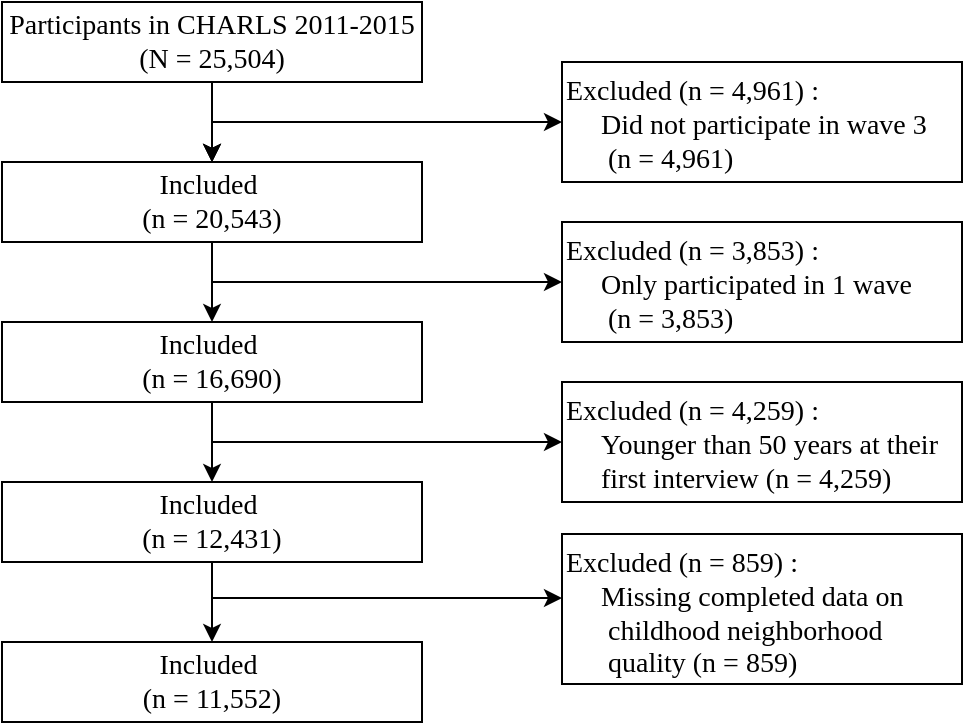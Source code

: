 <mxfile version="10.6.7" type="github"><diagram id="DSuhGR9CIeAhrYtNeFHA" name="Page-1"><mxGraphModel dx="695" dy="462" grid="1" gridSize="10" guides="1" tooltips="1" connect="1" arrows="1" fold="1" page="1" pageScale="1" pageWidth="827" pageHeight="1169" math="0" shadow="0"><root><mxCell id="0"/><mxCell id="1" parent="0"/><mxCell id="Jsd64yAzto0pwKJOwlLj-5" style="edgeStyle=orthogonalEdgeStyle;rounded=0;orthogonalLoop=1;jettySize=auto;html=1;exitX=0.5;exitY=1;exitDx=0;exitDy=0;fontFamily=Times New Roman;fontSize=14;" edge="1" parent="1" source="Jsd64yAzto0pwKJOwlLj-1" target="Jsd64yAzto0pwKJOwlLj-2"><mxGeometry relative="1" as="geometry"/></mxCell><mxCell id="Jsd64yAzto0pwKJOwlLj-1" value="Participants in CHARLS 2011-2015&lt;br style=&quot;font-size: 14px&quot;&gt;(N = 25,504)" style="rounded=0;whiteSpace=wrap;html=1;fontSize=14;fontFamily=Times New Roman;" vertex="1" parent="1"><mxGeometry x="120" y="40" width="210" height="40" as="geometry"/></mxCell><mxCell id="Jsd64yAzto0pwKJOwlLj-9" value="" style="edgeStyle=orthogonalEdgeStyle;rounded=0;orthogonalLoop=1;jettySize=auto;html=1;startArrow=classic;startFill=1;endArrow=none;endFill=0;fontFamily=Times New Roman;fontSize=14;" edge="1" parent="1" source="Jsd64yAzto0pwKJOwlLj-2" target="Jsd64yAzto0pwKJOwlLj-1"><mxGeometry relative="1" as="geometry"/></mxCell><mxCell id="Jsd64yAzto0pwKJOwlLj-10" value="" style="edgeStyle=orthogonalEdgeStyle;rounded=0;orthogonalLoop=1;jettySize=auto;html=1;startArrow=classic;startFill=1;endArrow=none;endFill=0;fontFamily=Times New Roman;fontSize=14;" edge="1" parent="1" source="Jsd64yAzto0pwKJOwlLj-2" target="Jsd64yAzto0pwKJOwlLj-1"><mxGeometry relative="1" as="geometry"/></mxCell><mxCell id="Jsd64yAzto0pwKJOwlLj-2" value="Included&amp;nbsp;&lt;br style=&quot;font-size: 14px&quot;&gt;(n = 20,543)" style="rounded=0;whiteSpace=wrap;html=1;fontSize=14;fontFamily=Times New Roman;" vertex="1" parent="1"><mxGeometry x="120" y="120" width="210" height="40" as="geometry"/></mxCell><mxCell id="Jsd64yAzto0pwKJOwlLj-8" style="edgeStyle=orthogonalEdgeStyle;rounded=0;orthogonalLoop=1;jettySize=auto;html=1;endArrow=none;endFill=0;fontFamily=Times New Roman;fontSize=14;startArrow=classic;startFill=1;" edge="1" parent="1"><mxGeometry relative="1" as="geometry"><mxPoint x="225" y="100" as="targetPoint"/><mxPoint x="400" y="100" as="sourcePoint"/></mxGeometry></mxCell><mxCell id="Jsd64yAzto0pwKJOwlLj-3" value="&lt;span&gt;Excluded&amp;nbsp;(n = 4,961) :&lt;/span&gt;&lt;br&gt;&lt;span&gt;&amp;nbsp; &amp;nbsp; &amp;nbsp;Did not participate in wave 3&lt;br&gt;&lt;/span&gt;&amp;nbsp; &amp;nbsp; &amp;nbsp; (n = 4,961)&lt;br&gt;" style="rounded=0;whiteSpace=wrap;html=1;fontSize=14;fontFamily=Times New Roman;align=left;verticalAlign=top;horizontal=1;" vertex="1" parent="1"><mxGeometry x="400" y="70" width="200" height="60" as="geometry"/></mxCell><mxCell id="Jsd64yAzto0pwKJOwlLj-14" style="edgeStyle=orthogonalEdgeStyle;rounded=0;orthogonalLoop=1;jettySize=auto;html=1;exitX=0.5;exitY=0;exitDx=0;exitDy=0;entryX=0.5;entryY=1;entryDx=0;entryDy=0;startArrow=classic;startFill=1;endArrow=none;endFill=0;fontFamily=Times New Roman;fontSize=14;" edge="1" parent="1" source="Jsd64yAzto0pwKJOwlLj-11" target="Jsd64yAzto0pwKJOwlLj-2"><mxGeometry relative="1" as="geometry"/></mxCell><mxCell id="Jsd64yAzto0pwKJOwlLj-11" value="Included&amp;nbsp;&lt;br style=&quot;font-size: 14px&quot;&gt;(n = 16,690)" style="rounded=0;whiteSpace=wrap;html=1;fontSize=14;fontFamily=Times New Roman;" vertex="1" parent="1"><mxGeometry x="120" y="200" width="210" height="40" as="geometry"/></mxCell><mxCell id="Jsd64yAzto0pwKJOwlLj-17" style="edgeStyle=orthogonalEdgeStyle;rounded=0;orthogonalLoop=1;jettySize=auto;html=1;startArrow=classic;startFill=1;endArrow=none;endFill=0;fontFamily=Times New Roman;fontSize=14;exitX=0;exitY=0.5;exitDx=0;exitDy=0;" edge="1" parent="1" source="Jsd64yAzto0pwKJOwlLj-12"><mxGeometry relative="1" as="geometry"><mxPoint x="225" y="180" as="targetPoint"/><mxPoint x="395" y="180" as="sourcePoint"/></mxGeometry></mxCell><mxCell id="Jsd64yAzto0pwKJOwlLj-12" value="&lt;span&gt;Excluded&amp;nbsp;(n = 3,853) :&lt;/span&gt;&lt;br&gt;&lt;span&gt;&amp;nbsp; &amp;nbsp; &amp;nbsp;Only participated in 1 wave&amp;nbsp;&lt;br&gt;&lt;/span&gt;&amp;nbsp; &amp;nbsp; &amp;nbsp; (n = 3,853)&lt;br&gt;" style="rounded=0;whiteSpace=wrap;html=1;fontSize=14;fontFamily=Times New Roman;align=left;verticalAlign=top;horizontal=1;" vertex="1" parent="1"><mxGeometry x="400" y="150" width="200" height="60" as="geometry"/></mxCell><mxCell id="Jsd64yAzto0pwKJOwlLj-23" style="edgeStyle=orthogonalEdgeStyle;rounded=0;orthogonalLoop=1;jettySize=auto;html=1;exitX=0.5;exitY=0;exitDx=0;exitDy=0;entryX=0.5;entryY=1;entryDx=0;entryDy=0;startArrow=classic;startFill=1;endArrow=none;endFill=0;fontFamily=Times New Roman;fontSize=14;" edge="1" parent="1" source="Jsd64yAzto0pwKJOwlLj-18" target="Jsd64yAzto0pwKJOwlLj-11"><mxGeometry relative="1" as="geometry"/></mxCell><mxCell id="Jsd64yAzto0pwKJOwlLj-18" value="Included&amp;nbsp;&lt;br style=&quot;font-size: 14px&quot;&gt;(n = 12,431)" style="rounded=0;whiteSpace=wrap;html=1;fontSize=14;fontFamily=Times New Roman;" vertex="1" parent="1"><mxGeometry x="120" y="280" width="210" height="40" as="geometry"/></mxCell><mxCell id="Jsd64yAzto0pwKJOwlLj-25" style="edgeStyle=orthogonalEdgeStyle;rounded=0;orthogonalLoop=1;jettySize=auto;html=1;startArrow=classic;startFill=1;endArrow=none;endFill=0;fontFamily=Times New Roman;fontSize=14;" edge="1" parent="1"><mxGeometry relative="1" as="geometry"><mxPoint x="225" y="260" as="targetPoint"/><mxPoint x="400" y="260" as="sourcePoint"/></mxGeometry></mxCell><mxCell id="Jsd64yAzto0pwKJOwlLj-24" value="&lt;span&gt;Excluded&amp;nbsp;(n = 4,259) :&lt;/span&gt;&lt;br&gt;&lt;span&gt;&amp;nbsp; &amp;nbsp; &amp;nbsp;Younger than 50 years at their&amp;nbsp;&lt;br&gt;&amp;nbsp; &amp;nbsp; &amp;nbsp;first interview&amp;nbsp;&lt;/span&gt;(n = 4,259)&lt;br&gt;" style="rounded=0;whiteSpace=wrap;html=1;fontSize=14;fontFamily=Times New Roman;align=left;verticalAlign=top;horizontal=1;" vertex="1" parent="1"><mxGeometry x="400" y="230" width="200" height="60" as="geometry"/></mxCell><mxCell id="Jsd64yAzto0pwKJOwlLj-30" style="edgeStyle=orthogonalEdgeStyle;rounded=0;orthogonalLoop=1;jettySize=auto;html=1;exitX=0.5;exitY=0;exitDx=0;exitDy=0;entryX=0.5;entryY=1;entryDx=0;entryDy=0;startArrow=classic;startFill=1;endArrow=none;endFill=0;fontFamily=Times New Roman;fontSize=14;" edge="1" parent="1" source="Jsd64yAzto0pwKJOwlLj-26" target="Jsd64yAzto0pwKJOwlLj-18"><mxGeometry relative="1" as="geometry"/></mxCell><mxCell id="Jsd64yAzto0pwKJOwlLj-26" value="Included&amp;nbsp;&lt;br style=&quot;font-size: 14px&quot;&gt;(n = 11,552)" style="rounded=0;whiteSpace=wrap;html=1;fontSize=14;fontFamily=Times New Roman;" vertex="1" parent="1"><mxGeometry x="120" y="360" width="210" height="40" as="geometry"/></mxCell><mxCell id="Jsd64yAzto0pwKJOwlLj-35" style="edgeStyle=orthogonalEdgeStyle;rounded=0;orthogonalLoop=1;jettySize=auto;html=1;startArrow=classic;startFill=1;endArrow=none;endFill=0;fontFamily=Times New Roman;fontSize=14;" edge="1" parent="1"><mxGeometry relative="1" as="geometry"><mxPoint x="225" y="338" as="targetPoint"/><mxPoint x="400" y="338" as="sourcePoint"/></mxGeometry></mxCell><mxCell id="Jsd64yAzto0pwKJOwlLj-27" value="&lt;span&gt;Excluded&amp;nbsp;(n = 859) :&lt;/span&gt;&lt;br&gt;&lt;span&gt;&amp;nbsp; &amp;nbsp; &amp;nbsp;Missing completed&amp;nbsp;data on&amp;nbsp; &amp;nbsp; &amp;nbsp; &amp;nbsp; &amp;nbsp; &amp;nbsp; &amp;nbsp; childhood neighborhood&amp;nbsp; &amp;nbsp; &amp;nbsp; &amp;nbsp; &amp;nbsp; &amp;nbsp; &amp;nbsp; &amp;nbsp; &amp;nbsp; quality&lt;/span&gt;&amp;nbsp;(n = 859)&lt;br&gt;" style="rounded=0;whiteSpace=wrap;html=1;fontSize=14;fontFamily=Times New Roman;align=left;verticalAlign=top;horizontal=1;" vertex="1" parent="1"><mxGeometry x="400" y="306" width="200" height="75" as="geometry"/></mxCell></root></mxGraphModel></diagram></mxfile>